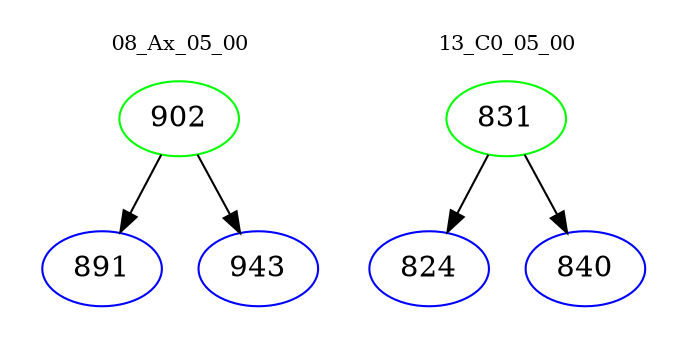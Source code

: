 digraph{
subgraph cluster_0 {
color = white
label = "08_Ax_05_00";
fontsize=10;
T0_902 [label="902", color="green"]
T0_902 -> T0_891 [color="black"]
T0_891 [label="891", color="blue"]
T0_902 -> T0_943 [color="black"]
T0_943 [label="943", color="blue"]
}
subgraph cluster_1 {
color = white
label = "13_C0_05_00";
fontsize=10;
T1_831 [label="831", color="green"]
T1_831 -> T1_824 [color="black"]
T1_824 [label="824", color="blue"]
T1_831 -> T1_840 [color="black"]
T1_840 [label="840", color="blue"]
}
}
